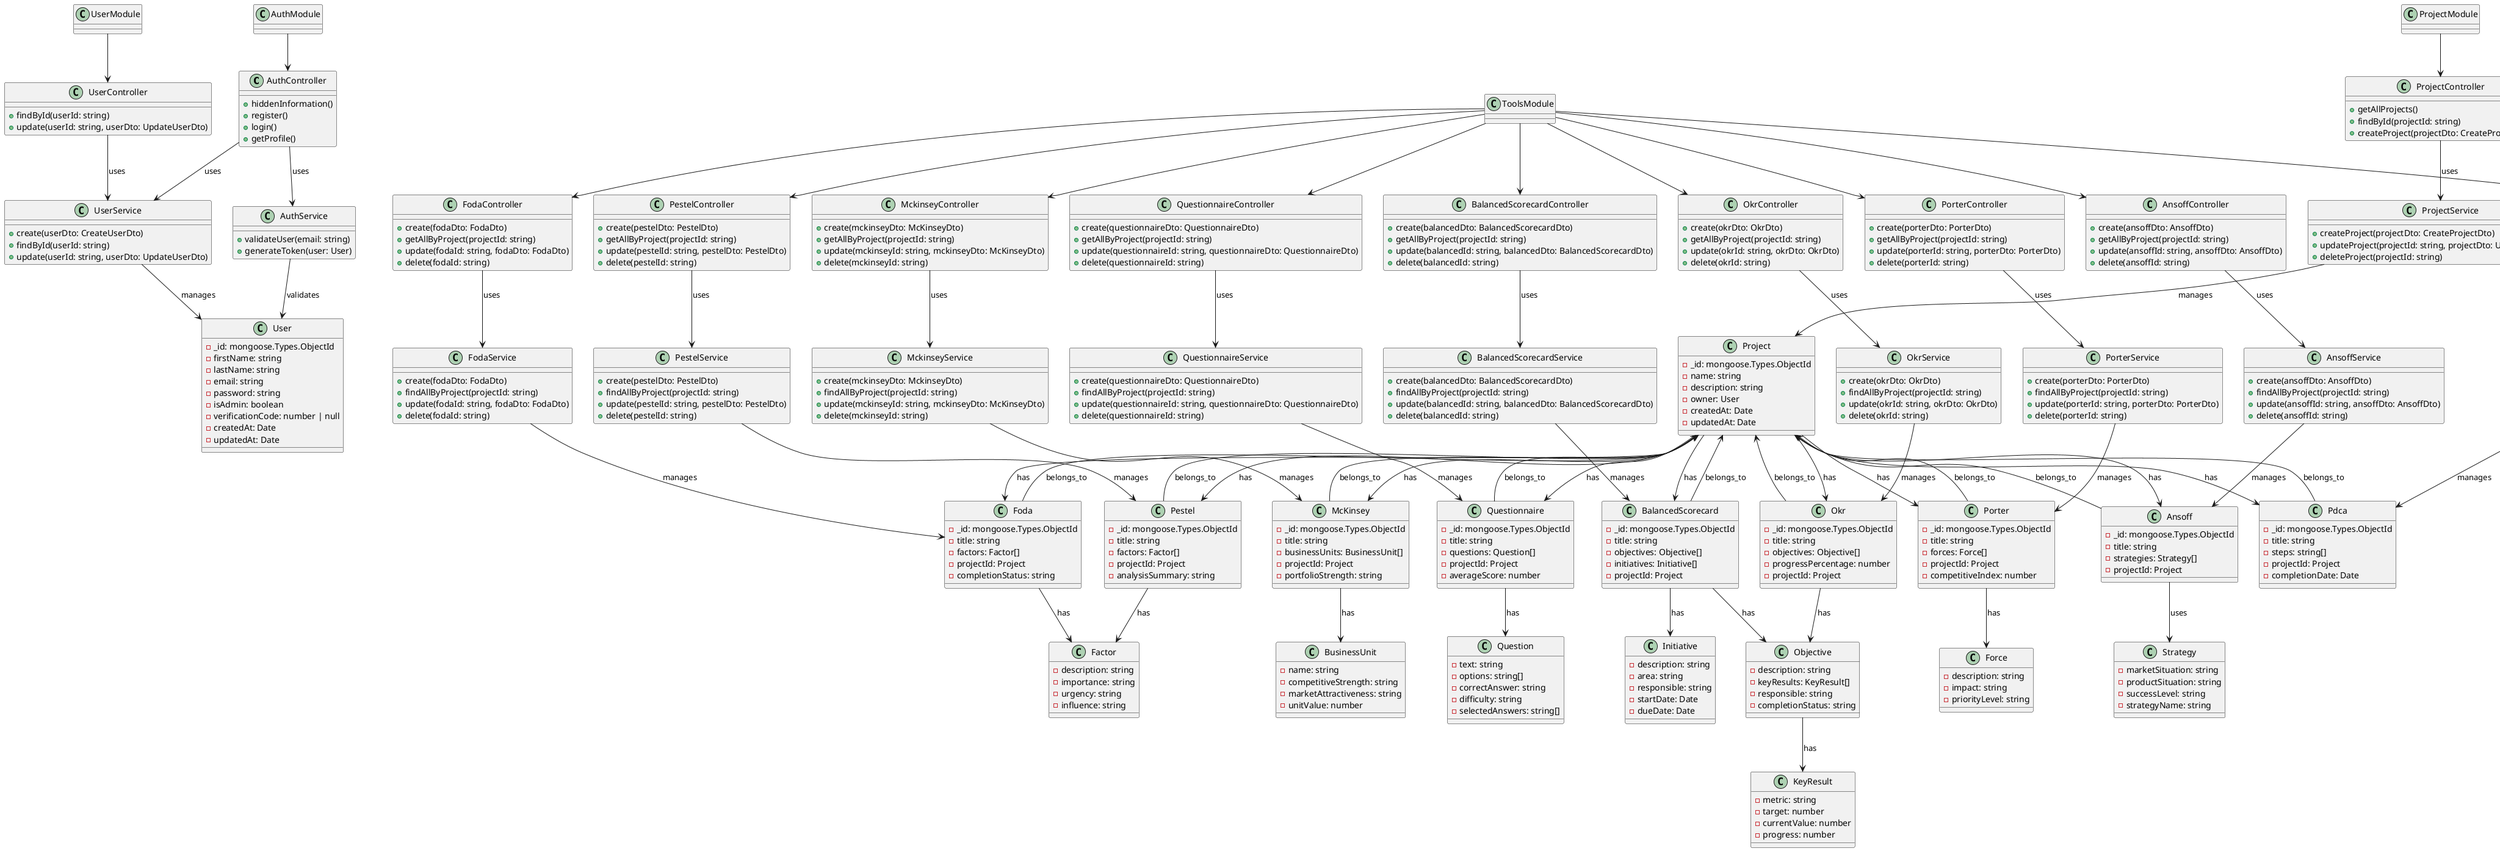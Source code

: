 @startuml
' Controladores
class AuthController {
    + hiddenInformation()
    + register()
    + login()
    + getProfile()
}

class ProjectController {
    + getAllProjects()
    + findById(projectId: string)
    + createProject(projectDto: CreateProjectDto)
}

class UserController {
    + findById(userId: string)
    + update(userId: string, userDto: UpdateUserDto)
}

class FodaController {
    + create(fodaDto: FodaDto)
    + getAllByProject(projectId: string)
    + update(fodaId: string, fodaDto: FodaDto)
    + delete(fodaId: string)
}

class PestelController {
    + create(pestelDto: PestelDto)
    + getAllByProject(projectId: string)
    + update(pestelId: string, pestelDto: PestelDto)
    + delete(pestelId: string)
}

class AnsoffController {
    + create(ansoffDto: AnsoffDto)
    + getAllByProject(projectId: string)
    + update(ansoffId: string, ansoffDto: AnsoffDto)
    + delete(ansoffId: string)
}

class OkrController {
    + create(okrDto: OkrDto)
    + getAllByProject(projectId: string)
    + update(okrId: string, okrDto: OkrDto)
    + delete(okrId: string)
}

class BalancedScorecardController {
    + create(balancedDto: BalancedScorecardDto)
    + getAllByProject(projectId: string)
    + update(balancedId: string, balancedDto: BalancedScorecardDto)
    + delete(balancedId: string)
}

class PdcaController {
    + create(pdcaDto: PdcaDto)
    + getAllByProject(projectId: string)
    + update(pdcaId: string, pdcaDto: PdcaDto)
    + delete(pdcaId: string)
}

class QuestionnaireController {
    + create(questionnaireDto: QuestionnaireDto)
    + getAllByProject(projectId: string)
    + update(questionnaireId: string, questionnaireDto: QuestionnaireDto)
    + delete(questionnaireId: string)
}

class PorterController {
    + create(porterDto: PorterDto)
    + getAllByProject(projectId: string)
    + update(porterId: string, porterDto: PorterDto)
    + delete(porterId: string)
}

class MckinseyController {
    + create(mckinseyDto: McKinseyDto)
    + getAllByProject(projectId: string)
    + update(mckinseyId: string, mckinseyDto: McKinseyDto)
    + delete(mckinseyId: string)
}

' Servicios
class AuthService {
    + validateUser(email: string)
    + generateToken(user: User)
}

class ProjectService {
    + createProject(projectDto: CreateProjectDto)
    + updateProject(projectId: string, projectDto: UpdateProjectDto)
    + deleteProject(projectId: string)
}

class UserService {
    + create(userDto: CreateUserDto)
    + findById(userId: string)
    + update(userId: string, userDto: UpdateUserDto)
}

class FodaService {
    + create(fodaDto: FodaDto)
    + findAllByProject(projectId: string)
    + update(fodaId: string, fodaDto: FodaDto)
    + delete(fodaId: string)
}

class PestelService {
    + create(pestelDto: PestelDto)
    + findAllByProject(projectId: string)
    + update(pestelId: string, pestelDto: PestelDto)
    + delete(pestelId: string)
}

class AnsoffService {
    + create(ansoffDto: AnsoffDto)
    + findAllByProject(projectId: string)
    + update(ansoffId: string, ansoffDto: AnsoffDto)
    + delete(ansoffId: string)
}

class OkrService {
    + create(okrDto: OkrDto)
    + findAllByProject(projectId: string)
    + update(okrId: string, okrDto: OkrDto)
    + delete(okrId: string)
}

class BalancedScorecardService {
    + create(balancedDto: BalancedScorecardDto)
    + findAllByProject(projectId: string)
    + update(balancedId: string, balancedDto: BalancedScorecardDto)
    + delete(balancedId: string)
}

class PdcaService {
    + create(pdcaDto: PdcaDto)
    + findAllByProject(projectId: string)
    + update(pdcaId: string, pdcaDto: PdcaDto)
    + delete(pdcaId: string)
}

class QuestionnaireService {
    + create(questionnaireDto: QuestionnaireDto)
    + findAllByProject(projectId: string)
    + update(questionnaireId: string, questionnaireDto: QuestionnaireDto)
    + delete(questionnaireId: string)
}

class PorterService {
    + create(porterDto: PorterDto)
    + findAllByProject(projectId: string)
    + update(porterId: string, porterDto: PorterDto)
    + delete(porterId: string)
}

class MckinseyService {
    + create(mckinseyDto: MckinseyDto)
    + findAllByProject(projectId: string)
    + update(mckinseyId: string, mckinseyDto: McKinseyDto)
    + delete(mckinseyId: string)
}

' Entidades principales
class User {
    - _id: mongoose.Types.ObjectId
    - firstName: string
    - lastName: string
    - email: string
    - password: string
    - isAdmin: boolean
    - verificationCode: number | null
    - createdAt: Date
    - updatedAt: Date
}

class Project {
    - _id: mongoose.Types.ObjectId
    - name: string
    - description: string
    - owner: User
    - createdAt: Date
    - updatedAt: Date
}

class Foda {
    - _id: mongoose.Types.ObjectId
    - title: string
    - factors: Factor[]
    - projectId: Project
    - completionStatus: string
}

class Pestel {
    - _id: mongoose.Types.ObjectId
    - title: string
    - factors: Factor[]
    - projectId: Project
    - analysisSummary: string
}

class Ansoff {
    - _id: mongoose.Types.ObjectId
    - title: string
    - strategies: Strategy[]
    - projectId: Project
}

class Okr {
    - _id: mongoose.Types.ObjectId
    - title: string
    - objectives: Objective[]
    - progressPercentage: number
    - projectId: Project
}

class BalancedScorecard {
    - _id: mongoose.Types.ObjectId
    - title: string
    - objectives: Objective[]
    - initiatives: Initiative[]
    - projectId: Project
}

class Pdca {
    - _id: mongoose.Types.ObjectId
    - title: string
    - steps: string[]
    - projectId: Project
    - completionDate: Date
}

class Questionnaire {
    - _id: mongoose.Types.ObjectId
    - title: string
    - questions: Question[]
    - projectId: Project
    - averageScore: number
}

class Porter {
    - _id: mongoose.Types.ObjectId
    - title: string
    - forces: Force[]
    - projectId: Project
    - competitiveIndex: number
}

class McKinsey {
    - _id: mongoose.Types.ObjectId
    - title: string
    - businessUnits: BusinessUnit[]
    - projectId: Project
    - portfolioStrength: string
}

class Factor {
    - description: string
    - importance: string
    - urgency: string
    - influence: string
}

class Strategy {
    - marketSituation: string
    - productSituation: string
    - successLevel: string
    - strategyName: string
}

class Force {
    - description: string
    - impact: string
    - priorityLevel: string
}

class BusinessUnit {
    - name: string
    - competitiveStrength: string
    - marketAttractiveness: string
    - unitValue: number
}

class Objective {
    - description: string
    - keyResults: KeyResult[]
    - responsible: string
    - completionStatus: string
}

class KeyResult {
    - metric: string
    - target: number
    - currentValue: number
    - progress: number
}

class Initiative {
    - description: string
    - area: string
    - responsible: string
    - startDate: Date
    - dueDate: Date
}

class Question {
    - text: string
    - options: string[]
    - correctAnswer: string
    - difficulty: string
    - selectedAnswers: string[]
}

' Relaciones
AuthController --> AuthService : uses
AuthController --> UserService : uses
AuthService --> User : validates

ProjectController --> ProjectService : uses
ProjectService --> Project : manages

UserController --> UserService : uses
UserService --> User : manages

FodaController --> FodaService : uses
PestelController --> PestelService : uses
AnsoffController --> AnsoffService : uses
OkrController --> OkrService : uses
BalancedScorecardController --> BalancedScorecardService : uses
PdcaController --> PdcaService : uses
QuestionnaireController --> QuestionnaireService : uses
PorterController --> PorterService : uses
MckinseyController --> MckinseyService : uses

FodaService --> Foda : manages
PestelService --> Pestel : manages
AnsoffService --> Ansoff : manages
OkrService --> Okr : manages
BalancedScorecardService --> BalancedScorecard : manages
PdcaService --> Pdca : manages
QuestionnaireService --> Questionnaire : manages
PorterService --> Porter : manages
MckinseyService --> McKinsey : manages

Foda --> Project : belongs_to
Foda --> Factor : has
Pestel --> Project : belongs_to
Pestel --> Factor : has
Ansoff --> Project : belongs_to
Ansoff --> Strategy : uses
Okr --> Project : belongs_to
Okr --> Objective : has
Objective --> KeyResult : has
BalancedScorecard --> Project : belongs_to
BalancedScorecard --> Objective : has
BalancedScorecard --> Initiative : has
Pdca --> Project : belongs_to
Questionnaire --> Project : belongs_to
Questionnaire --> Question : has
Porter --> Project : belongs_to
Porter --> Force : has
McKinsey --> Project : belongs_to
McKinsey --> BusinessUnit : has

Project --> Foda : has
Project --> Pestel : has
Project --> Ansoff : has
Project --> Okr : has
Project --> BalancedScorecard : has
Project --> Pdca : has
Project --> Questionnaire : has
Project --> Porter : has
Project --> McKinsey : has

AuthModule --> AuthController
ProjectModule --> ProjectController
UserModule --> UserController
ToolsModule --> FodaController
ToolsModule --> PestelController
ToolsModule --> AnsoffController
ToolsModule --> OkrController
ToolsModule --> BalancedScorecardController
ToolsModule --> PdcaController
ToolsModule --> QuestionnaireController
ToolsModule --> PorterController
ToolsModule --> MckinseyController
@enduml